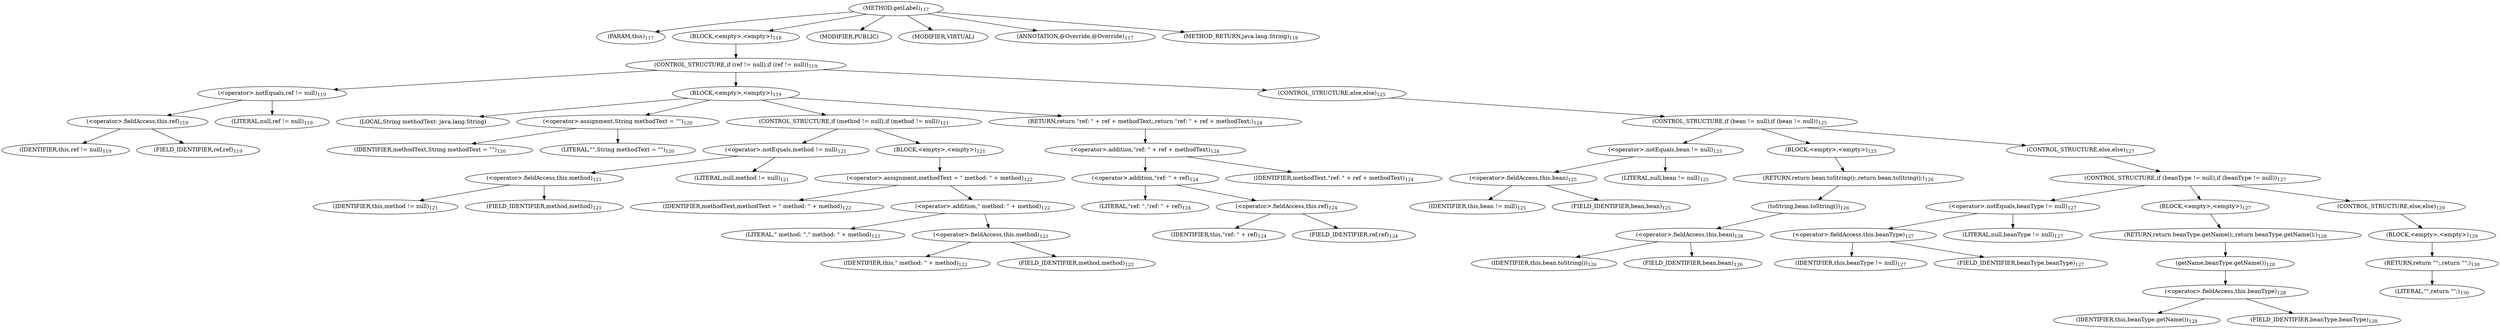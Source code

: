 digraph "getLabel" {  
"257" [label = <(METHOD,getLabel)<SUB>117</SUB>> ]
"258" [label = <(PARAM,this)<SUB>117</SUB>> ]
"259" [label = <(BLOCK,&lt;empty&gt;,&lt;empty&gt;)<SUB>118</SUB>> ]
"260" [label = <(CONTROL_STRUCTURE,if (ref != null),if (ref != null))<SUB>119</SUB>> ]
"261" [label = <(&lt;operator&gt;.notEquals,ref != null)<SUB>119</SUB>> ]
"262" [label = <(&lt;operator&gt;.fieldAccess,this.ref)<SUB>119</SUB>> ]
"263" [label = <(IDENTIFIER,this,ref != null)<SUB>119</SUB>> ]
"264" [label = <(FIELD_IDENTIFIER,ref,ref)<SUB>119</SUB>> ]
"265" [label = <(LITERAL,null,ref != null)<SUB>119</SUB>> ]
"266" [label = <(BLOCK,&lt;empty&gt;,&lt;empty&gt;)<SUB>119</SUB>> ]
"267" [label = <(LOCAL,String methodText: java.lang.String)> ]
"268" [label = <(&lt;operator&gt;.assignment,String methodText = &quot;&quot;)<SUB>120</SUB>> ]
"269" [label = <(IDENTIFIER,methodText,String methodText = &quot;&quot;)<SUB>120</SUB>> ]
"270" [label = <(LITERAL,&quot;&quot;,String methodText = &quot;&quot;)<SUB>120</SUB>> ]
"271" [label = <(CONTROL_STRUCTURE,if (method != null),if (method != null))<SUB>121</SUB>> ]
"272" [label = <(&lt;operator&gt;.notEquals,method != null)<SUB>121</SUB>> ]
"273" [label = <(&lt;operator&gt;.fieldAccess,this.method)<SUB>121</SUB>> ]
"274" [label = <(IDENTIFIER,this,method != null)<SUB>121</SUB>> ]
"275" [label = <(FIELD_IDENTIFIER,method,method)<SUB>121</SUB>> ]
"276" [label = <(LITERAL,null,method != null)<SUB>121</SUB>> ]
"277" [label = <(BLOCK,&lt;empty&gt;,&lt;empty&gt;)<SUB>121</SUB>> ]
"278" [label = <(&lt;operator&gt;.assignment,methodText = &quot; method: &quot; + method)<SUB>122</SUB>> ]
"279" [label = <(IDENTIFIER,methodText,methodText = &quot; method: &quot; + method)<SUB>122</SUB>> ]
"280" [label = <(&lt;operator&gt;.addition,&quot; method: &quot; + method)<SUB>122</SUB>> ]
"281" [label = <(LITERAL,&quot; method: &quot;,&quot; method: &quot; + method)<SUB>122</SUB>> ]
"282" [label = <(&lt;operator&gt;.fieldAccess,this.method)<SUB>122</SUB>> ]
"283" [label = <(IDENTIFIER,this,&quot; method: &quot; + method)<SUB>122</SUB>> ]
"284" [label = <(FIELD_IDENTIFIER,method,method)<SUB>122</SUB>> ]
"285" [label = <(RETURN,return &quot;ref: &quot; + ref + methodText;,return &quot;ref: &quot; + ref + methodText;)<SUB>124</SUB>> ]
"286" [label = <(&lt;operator&gt;.addition,&quot;ref: &quot; + ref + methodText)<SUB>124</SUB>> ]
"287" [label = <(&lt;operator&gt;.addition,&quot;ref: &quot; + ref)<SUB>124</SUB>> ]
"288" [label = <(LITERAL,&quot;ref: &quot;,&quot;ref: &quot; + ref)<SUB>124</SUB>> ]
"289" [label = <(&lt;operator&gt;.fieldAccess,this.ref)<SUB>124</SUB>> ]
"290" [label = <(IDENTIFIER,this,&quot;ref: &quot; + ref)<SUB>124</SUB>> ]
"291" [label = <(FIELD_IDENTIFIER,ref,ref)<SUB>124</SUB>> ]
"292" [label = <(IDENTIFIER,methodText,&quot;ref: &quot; + ref + methodText)<SUB>124</SUB>> ]
"293" [label = <(CONTROL_STRUCTURE,else,else)<SUB>125</SUB>> ]
"294" [label = <(CONTROL_STRUCTURE,if (bean != null),if (bean != null))<SUB>125</SUB>> ]
"295" [label = <(&lt;operator&gt;.notEquals,bean != null)<SUB>125</SUB>> ]
"296" [label = <(&lt;operator&gt;.fieldAccess,this.bean)<SUB>125</SUB>> ]
"297" [label = <(IDENTIFIER,this,bean != null)<SUB>125</SUB>> ]
"298" [label = <(FIELD_IDENTIFIER,bean,bean)<SUB>125</SUB>> ]
"299" [label = <(LITERAL,null,bean != null)<SUB>125</SUB>> ]
"300" [label = <(BLOCK,&lt;empty&gt;,&lt;empty&gt;)<SUB>125</SUB>> ]
"301" [label = <(RETURN,return bean.toString();,return bean.toString();)<SUB>126</SUB>> ]
"302" [label = <(toString,bean.toString())<SUB>126</SUB>> ]
"303" [label = <(&lt;operator&gt;.fieldAccess,this.bean)<SUB>126</SUB>> ]
"304" [label = <(IDENTIFIER,this,bean.toString())<SUB>126</SUB>> ]
"305" [label = <(FIELD_IDENTIFIER,bean,bean)<SUB>126</SUB>> ]
"306" [label = <(CONTROL_STRUCTURE,else,else)<SUB>127</SUB>> ]
"307" [label = <(CONTROL_STRUCTURE,if (beanType != null),if (beanType != null))<SUB>127</SUB>> ]
"308" [label = <(&lt;operator&gt;.notEquals,beanType != null)<SUB>127</SUB>> ]
"309" [label = <(&lt;operator&gt;.fieldAccess,this.beanType)<SUB>127</SUB>> ]
"310" [label = <(IDENTIFIER,this,beanType != null)<SUB>127</SUB>> ]
"311" [label = <(FIELD_IDENTIFIER,beanType,beanType)<SUB>127</SUB>> ]
"312" [label = <(LITERAL,null,beanType != null)<SUB>127</SUB>> ]
"313" [label = <(BLOCK,&lt;empty&gt;,&lt;empty&gt;)<SUB>127</SUB>> ]
"314" [label = <(RETURN,return beanType.getName();,return beanType.getName();)<SUB>128</SUB>> ]
"315" [label = <(getName,beanType.getName())<SUB>128</SUB>> ]
"316" [label = <(&lt;operator&gt;.fieldAccess,this.beanType)<SUB>128</SUB>> ]
"317" [label = <(IDENTIFIER,this,beanType.getName())<SUB>128</SUB>> ]
"318" [label = <(FIELD_IDENTIFIER,beanType,beanType)<SUB>128</SUB>> ]
"319" [label = <(CONTROL_STRUCTURE,else,else)<SUB>129</SUB>> ]
"320" [label = <(BLOCK,&lt;empty&gt;,&lt;empty&gt;)<SUB>129</SUB>> ]
"321" [label = <(RETURN,return &quot;&quot;;,return &quot;&quot;;)<SUB>130</SUB>> ]
"322" [label = <(LITERAL,&quot;&quot;,return &quot;&quot;;)<SUB>130</SUB>> ]
"323" [label = <(MODIFIER,PUBLIC)> ]
"324" [label = <(MODIFIER,VIRTUAL)> ]
"325" [label = <(ANNOTATION,@Override,@Override)<SUB>117</SUB>> ]
"326" [label = <(METHOD_RETURN,java.lang.String)<SUB>118</SUB>> ]
  "257" -> "258" 
  "257" -> "259" 
  "257" -> "323" 
  "257" -> "324" 
  "257" -> "325" 
  "257" -> "326" 
  "259" -> "260" 
  "260" -> "261" 
  "260" -> "266" 
  "260" -> "293" 
  "261" -> "262" 
  "261" -> "265" 
  "262" -> "263" 
  "262" -> "264" 
  "266" -> "267" 
  "266" -> "268" 
  "266" -> "271" 
  "266" -> "285" 
  "268" -> "269" 
  "268" -> "270" 
  "271" -> "272" 
  "271" -> "277" 
  "272" -> "273" 
  "272" -> "276" 
  "273" -> "274" 
  "273" -> "275" 
  "277" -> "278" 
  "278" -> "279" 
  "278" -> "280" 
  "280" -> "281" 
  "280" -> "282" 
  "282" -> "283" 
  "282" -> "284" 
  "285" -> "286" 
  "286" -> "287" 
  "286" -> "292" 
  "287" -> "288" 
  "287" -> "289" 
  "289" -> "290" 
  "289" -> "291" 
  "293" -> "294" 
  "294" -> "295" 
  "294" -> "300" 
  "294" -> "306" 
  "295" -> "296" 
  "295" -> "299" 
  "296" -> "297" 
  "296" -> "298" 
  "300" -> "301" 
  "301" -> "302" 
  "302" -> "303" 
  "303" -> "304" 
  "303" -> "305" 
  "306" -> "307" 
  "307" -> "308" 
  "307" -> "313" 
  "307" -> "319" 
  "308" -> "309" 
  "308" -> "312" 
  "309" -> "310" 
  "309" -> "311" 
  "313" -> "314" 
  "314" -> "315" 
  "315" -> "316" 
  "316" -> "317" 
  "316" -> "318" 
  "319" -> "320" 
  "320" -> "321" 
  "321" -> "322" 
}

